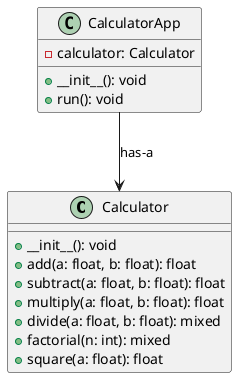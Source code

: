 @startuml
class Calculator {
    + __init__(): void
    + add(a: float, b: float): float
    + subtract(a: float, b: float): float
    + multiply(a: float, b: float): float
    + divide(a: float, b: float): mixed
    + factorial(n: int): mixed
    + square(a: float): float
}

class CalculatorApp {
    - calculator: Calculator
    + __init__(): void
    + run(): void
}

CalculatorApp --> Calculator : "has-a"
@enduml

